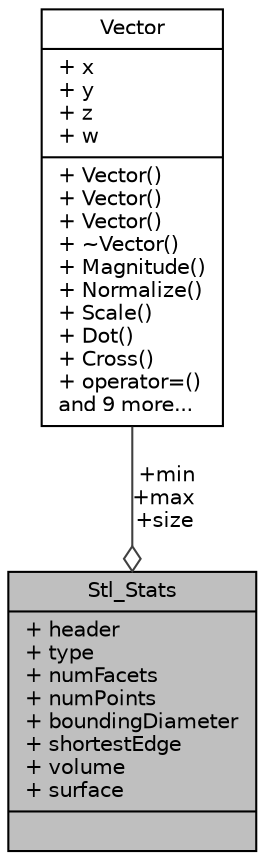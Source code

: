 digraph "Stl_Stats"
{
  edge [fontname="Helvetica",fontsize="10",labelfontname="Helvetica",labelfontsize="10"];
  node [fontname="Helvetica",fontsize="10",shape=record];
  Node1 [label="{Stl_Stats\n|+ header\l+ type\l+ numFacets\l+ numPoints\l+ boundingDiameter\l+ shortestEdge\l+ volume\l+ surface\l|}",height=0.2,width=0.4,color="black", fillcolor="grey75", style="filled" fontcolor="black"];
  Node2 -> Node1 [color="grey25",fontsize="10",style="solid",label=" +min\n+max\n+size" ,arrowhead="odiamond",fontname="Helvetica"];
  Node2 [label="{Vector\n|+ x\l+ y\l+ z\l+ w\l|+ Vector()\l+ Vector()\l+ Vector()\l+ ~Vector()\l+ Magnitude()\l+ Normalize()\l+ Scale()\l+ Dot()\l+ Cross()\l+ operator=()\land 9 more...\l}",height=0.2,width=0.4,color="black", fillcolor="white", style="filled",URL="$class_vector.html"];
}

